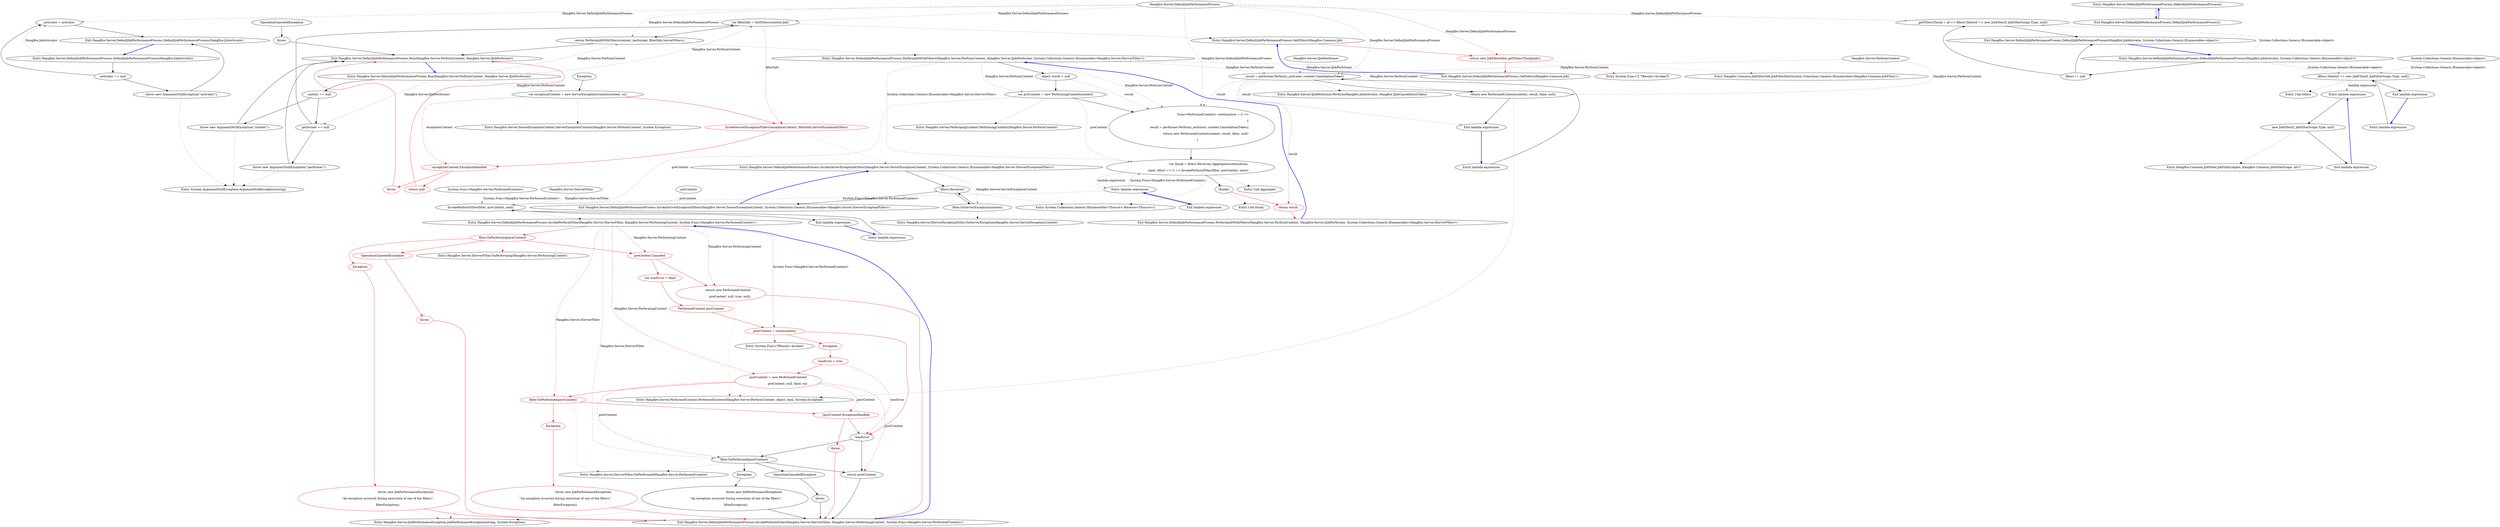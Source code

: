 digraph  {
n101 [label="Hangfire.Server.DefaultJobPerformanceProcess", span=""];
n102 [label="System.Collections.Generic.IEnumerable<object>", span=""];
n103 [label="Hangfire.Server.PerformContext", span=""];
n104 [label="Hangfire.Server.IJobPerformer", span=""];
n105 [label=preContext, span=""];
n106 [label="System.Func<Hangfire.Server.PerformedContext>", span=""];
n107 [label="Hangfire.Server.IServerFilter", span=""];
n0 [label="Entry Hangfire.Server.DefaultJobPerformanceProcess.DefaultJobPerformanceProcess()", span="31-31", cluster="Hangfire.Server.DefaultJobPerformanceProcess.DefaultJobPerformanceProcess()"];
n1 [label="Exit Hangfire.Server.DefaultJobPerformanceProcess.DefaultJobPerformanceProcess()", span="31-31", cluster="Hangfire.Server.DefaultJobPerformanceProcess.DefaultJobPerformanceProcess()"];
n2 [label="Entry Hangfire.Server.DefaultJobPerformanceProcess.DefaultJobPerformanceProcess(Hangfire.JobActivator)", span="36-36", cluster="Hangfire.Server.DefaultJobPerformanceProcess.DefaultJobPerformanceProcess(Hangfire.JobActivator)"];
n3 [label="activator == null", span="38-38", cluster="Hangfire.Server.DefaultJobPerformanceProcess.DefaultJobPerformanceProcess(Hangfire.JobActivator)"];
n5 [label="_activator = activator", span="39-39", cluster="Hangfire.Server.DefaultJobPerformanceProcess.DefaultJobPerformanceProcess(Hangfire.JobActivator)"];
n4 [label="throw new ArgumentNullException(''activator'');", span="38-38", cluster="Hangfire.Server.DefaultJobPerformanceProcess.DefaultJobPerformanceProcess(Hangfire.JobActivator)"];
n6 [label="Exit Hangfire.Server.DefaultJobPerformanceProcess.DefaultJobPerformanceProcess(Hangfire.JobActivator)", span="36-36", cluster="Hangfire.Server.DefaultJobPerformanceProcess.DefaultJobPerformanceProcess(Hangfire.JobActivator)"];
n7 [label="Entry System.ArgumentNullException.ArgumentNullException(string)", span="0-0", cluster="System.ArgumentNullException.ArgumentNullException(string)"];
n8 [label="Entry Hangfire.Server.DefaultJobPerformanceProcess.DefaultJobPerformanceProcess(Hangfire.JobActivator, System.Collections.Generic.IEnumerable<object>)", span="42-42", cluster="Hangfire.Server.DefaultJobPerformanceProcess.DefaultJobPerformanceProcess(Hangfire.JobActivator, System.Collections.Generic.IEnumerable<object>)"];
n9 [label="filters != null", span="45-45", cluster="Hangfire.Server.DefaultJobPerformanceProcess.DefaultJobPerformanceProcess(Hangfire.JobActivator, System.Collections.Generic.IEnumerable<object>)"];
n10 [label="_getFiltersThunk = jd => filters.Select(f => new JobFilter(f, JobFilterScope.Type, null))", span="47-47", cluster="Hangfire.Server.DefaultJobPerformanceProcess.DefaultJobPerformanceProcess(Hangfire.JobActivator, System.Collections.Generic.IEnumerable<object>)"];
n13 [label="filters.Select(f => new JobFilter(f, JobFilterScope.Type, null))", span="47-47", cluster="lambda expression"];
n11 [label="Exit Hangfire.Server.DefaultJobPerformanceProcess.DefaultJobPerformanceProcess(Hangfire.JobActivator, System.Collections.Generic.IEnumerable<object>)", span="42-42", cluster="Hangfire.Server.DefaultJobPerformanceProcess.DefaultJobPerformanceProcess(Hangfire.JobActivator, System.Collections.Generic.IEnumerable<object>)"];
n12 [label="Entry lambda expression", span="47-47", cluster="lambda expression"];
n14 [label="Exit lambda expression", span="47-47", cluster="lambda expression"];
n15 [label="Entry Unk.Select", span="", cluster="Unk.Select"];
n16 [label="Entry lambda expression", span="47-47", cluster="lambda expression"];
n17 [label="new JobFilter(f, JobFilterScope.Type, null)", span="47-47", cluster="lambda expression"];
n18 [label="Exit lambda expression", span="47-47", cluster="lambda expression"];
n19 [label="Entry Hangfire.Common.JobFilter.JobFilter(object, Hangfire.Common.JobFilterScope, int?)", span="38-38", cluster="Hangfire.Common.JobFilter.JobFilter(object, Hangfire.Common.JobFilterScope, int?)"];
n20 [label="Entry Hangfire.Server.DefaultJobPerformanceProcess.Run(Hangfire.Server.PerformContext, Hangfire.Server.IJobPerformer)", span="51-51", cluster="Hangfire.Server.DefaultJobPerformanceProcess.Run(Hangfire.Server.PerformContext, Hangfire.Server.IJobPerformer)"];
n21 [label="context == null", span="53-53", cluster="Hangfire.Server.DefaultJobPerformanceProcess.Run(Hangfire.Server.PerformContext, Hangfire.Server.IJobPerformer)"];
n23 [label="performer == null", span="54-54", cluster="Hangfire.Server.DefaultJobPerformanceProcess.Run(Hangfire.Server.PerformContext, Hangfire.Server.IJobPerformer)"];
n25 [label="var filterInfo = GetFilters(context.Job)", span="56-56", cluster="Hangfire.Server.DefaultJobPerformanceProcess.Run(Hangfire.Server.PerformContext, Hangfire.Server.IJobPerformer)"];
n26 [label="return PerformJobWithFilters(context, performer, filterInfo.ServerFilters);", span="60-60", cluster="Hangfire.Server.DefaultJobPerformanceProcess.Run(Hangfire.Server.PerformContext, Hangfire.Server.IJobPerformer)"];
n30 [label="var exceptionContext = new ServerExceptionContext(context, ex)", span="68-68", cluster="Hangfire.Server.DefaultJobPerformanceProcess.Run(Hangfire.Server.PerformContext, Hangfire.Server.IJobPerformer)"];
n22 [label="throw new ArgumentNullException(''context'');", span="53-53", cluster="Hangfire.Server.DefaultJobPerformanceProcess.Run(Hangfire.Server.PerformContext, Hangfire.Server.IJobPerformer)"];
n24 [label="throw new ArgumentNullException(''performer'');", span="54-54", cluster="Hangfire.Server.DefaultJobPerformanceProcess.Run(Hangfire.Server.PerformContext, Hangfire.Server.IJobPerformer)"];
n36 [label="Entry Hangfire.Server.DefaultJobPerformanceProcess.GetFilters(Hangfire.Common.Job)", span="80-80", cluster="Hangfire.Server.DefaultJobPerformanceProcess.GetFilters(Hangfire.Common.Job)"];
n31 [label="InvokeServerExceptionFilters(exceptionContext, filterInfo.ServerExceptionFilters)", span="69-69", cluster="Hangfire.Server.DefaultJobPerformanceProcess.Run(Hangfire.Server.PerformContext, Hangfire.Server.IJobPerformer)", color=red, community=0];
n27 [label=OperationCanceledException, span="62-62", cluster="Hangfire.Server.DefaultJobPerformanceProcess.Run(Hangfire.Server.PerformContext, Hangfire.Server.IJobPerformer)"];
n28 [label="throw;", span="64-64", cluster="Hangfire.Server.DefaultJobPerformanceProcess.Run(Hangfire.Server.PerformContext, Hangfire.Server.IJobPerformer)"];
n29 [label=Exception, span="66-66", cluster="Hangfire.Server.DefaultJobPerformanceProcess.Run(Hangfire.Server.PerformContext, Hangfire.Server.IJobPerformer)"];
n38 [label="Entry Hangfire.Server.ServerExceptionContext.ServerExceptionContext(Hangfire.Server.PerformContext, System.Exception)", span="26-26", cluster="Hangfire.Server.ServerExceptionContext.ServerExceptionContext(Hangfire.Server.PerformContext, System.Exception)"];
n32 [label="!exceptionContext.ExceptionHandled", span="71-71", cluster="Hangfire.Server.DefaultJobPerformanceProcess.Run(Hangfire.Server.PerformContext, Hangfire.Server.IJobPerformer)", color=red, community=0];
n39 [label="Entry Hangfire.Server.DefaultJobPerformanceProcess.InvokeServerExceptionFilters(Hangfire.Server.ServerExceptionContext, System.Collections.Generic.IEnumerable<Hangfire.Server.IServerExceptionFilter>)", span="183-183", cluster="Hangfire.Server.DefaultJobPerformanceProcess.InvokeServerExceptionFilters(Hangfire.Server.ServerExceptionContext, System.Collections.Generic.IEnumerable<Hangfire.Server.IServerExceptionFilter>)"];
n33 [label="throw;", span="73-73", cluster="Hangfire.Server.DefaultJobPerformanceProcess.Run(Hangfire.Server.PerformContext, Hangfire.Server.IJobPerformer)", color=red, community=0];
n34 [label="return null;", span="77-77", cluster="Hangfire.Server.DefaultJobPerformanceProcess.Run(Hangfire.Server.PerformContext, Hangfire.Server.IJobPerformer)", color=red, community=0];
n35 [label="Exit Hangfire.Server.DefaultJobPerformanceProcess.Run(Hangfire.Server.PerformContext, Hangfire.Server.IJobPerformer)", span="51-51", cluster="Hangfire.Server.DefaultJobPerformanceProcess.Run(Hangfire.Server.PerformContext, Hangfire.Server.IJobPerformer)"];
n37 [label="Entry Hangfire.Server.DefaultJobPerformanceProcess.PerformJobWithFilters(Hangfire.Server.PerformContext, Hangfire.Server.IJobPerformer, System.Collections.Generic.IEnumerable<Hangfire.Server.IServerFilter>)", span="85-85", cluster="Hangfire.Server.DefaultJobPerformanceProcess.PerformJobWithFilters(Hangfire.Server.PerformContext, Hangfire.Server.IJobPerformer, System.Collections.Generic.IEnumerable<Hangfire.Server.IServerFilter>)"];
n40 [label="return new JobFilterInfo(_getFiltersThunk(job));", span="82-82", cluster="Hangfire.Server.DefaultJobPerformanceProcess.GetFilters(Hangfire.Common.Job)", color=red, community=0];
n41 [label="Exit Hangfire.Server.DefaultJobPerformanceProcess.GetFilters(Hangfire.Common.Job)", span="80-80", cluster="Hangfire.Server.DefaultJobPerformanceProcess.GetFilters(Hangfire.Common.Job)"];
n42 [label="Entry Hangfire.Common.JobFilterInfo.JobFilterInfo(System.Collections.Generic.IEnumerable<Hangfire.Common.JobFilter>)", span="40-40", cluster="Hangfire.Common.JobFilterInfo.JobFilterInfo(System.Collections.Generic.IEnumerable<Hangfire.Common.JobFilter>)"];
n43 [label="Entry System.Func<T, TResult>.Invoke(T)", span="0-0", cluster="System.Func<T, TResult>.Invoke(T)"];
n44 [label="object result = null", span="90-90", cluster="Hangfire.Server.DefaultJobPerformanceProcess.PerformJobWithFilters(Hangfire.Server.PerformContext, Hangfire.Server.IJobPerformer, System.Collections.Generic.IEnumerable<Hangfire.Server.IServerFilter>)"];
n45 [label="var preContext = new PerformingContext(context)", span="92-92", cluster="Hangfire.Server.DefaultJobPerformanceProcess.PerformJobWithFilters(Hangfire.Server.PerformContext, Hangfire.Server.IJobPerformer, System.Collections.Generic.IEnumerable<Hangfire.Server.IServerFilter>)"];
n46 [label="Func<PerformedContext> continuation = () =>\r\n            {\r\n                result = performer.Perform(_activator, context.CancellationToken);\r\n                return new PerformedContext(context, result, false, null);\r\n            }", span="93-97", cluster="Hangfire.Server.DefaultJobPerformanceProcess.PerformJobWithFilters(Hangfire.Server.PerformContext, Hangfire.Server.IJobPerformer, System.Collections.Generic.IEnumerable<Hangfire.Server.IServerFilter>)"];
n56 [label="result = performer.Perform(_activator, context.CancellationToken)", span="95-95", cluster="lambda expression"];
n57 [label="return new PerformedContext(context, result, false, null);", span="96-96", cluster="lambda expression"];
n47 [label="var thunk = filters.Reverse().Aggregate(continuation,\r\n                (next, filter) => () => InvokePerformFilter(filter, preContext, next))", span="99-100", cluster="Hangfire.Server.DefaultJobPerformanceProcess.PerformJobWithFilters(Hangfire.Server.PerformContext, Hangfire.Server.IJobPerformer, System.Collections.Generic.IEnumerable<Hangfire.Server.IServerFilter>)"];
n51 [label="Entry Hangfire.Server.PerformingContext.PerformingContext(Hangfire.Server.PerformContext)", span="24-24", cluster="Hangfire.Server.PerformingContext.PerformingContext(Hangfire.Server.PerformContext)"];
n64 [label="InvokePerformFilter(filter, preContext, next)", span="100-100", cluster="lambda expression"];
n48 [label="thunk()", span="102-102", cluster="Hangfire.Server.DefaultJobPerformanceProcess.PerformJobWithFilters(Hangfire.Server.PerformContext, Hangfire.Server.IJobPerformer, System.Collections.Generic.IEnumerable<Hangfire.Server.IServerFilter>)"];
n52 [label="Entry System.Collections.Generic.IEnumerable<TSource>.Reverse<TSource>()", span="0-0", cluster="System.Collections.Generic.IEnumerable<TSource>.Reverse<TSource>()"];
n53 [label="Entry Unk.Aggregate", span="", cluster="Unk.Aggregate"];
n61 [label="Entry lambda expression", span="100-100", cluster="lambda expression"];
n49 [label="return result;", span="104-104", cluster="Hangfire.Server.DefaultJobPerformanceProcess.PerformJobWithFilters(Hangfire.Server.PerformContext, Hangfire.Server.IJobPerformer, System.Collections.Generic.IEnumerable<Hangfire.Server.IServerFilter>)", color=red, community=0];
n54 [label="Entry Unk.thunk", span="", cluster="Unk.thunk"];
n50 [label="Exit Hangfire.Server.DefaultJobPerformanceProcess.PerformJobWithFilters(Hangfire.Server.PerformContext, Hangfire.Server.IJobPerformer, System.Collections.Generic.IEnumerable<Hangfire.Server.IServerFilter>)", span="85-85", cluster="Hangfire.Server.DefaultJobPerformanceProcess.PerformJobWithFilters(Hangfire.Server.PerformContext, Hangfire.Server.IJobPerformer, System.Collections.Generic.IEnumerable<Hangfire.Server.IServerFilter>)"];
n55 [label="Entry lambda expression", span="93-97", cluster="lambda expression"];
n59 [label="Entry Hangfire.Server.IJobPerformer.Perform(Hangfire.JobActivator, Hangfire.IJobCancellationToken)", span="20-20", cluster="Hangfire.Server.IJobPerformer.Perform(Hangfire.JobActivator, Hangfire.IJobCancellationToken)"];
n58 [label="Exit lambda expression", span="93-97", cluster="lambda expression"];
n60 [label="Entry Hangfire.Server.PerformedContext.PerformedContext(Hangfire.Server.PerformContext, object, bool, System.Exception)", span="26-26", cluster="Hangfire.Server.PerformedContext.PerformedContext(Hangfire.Server.PerformContext, object, bool, System.Exception)"];
n62 [label="Exit lambda expression", span="100-100", cluster="lambda expression"];
n63 [label="Entry lambda expression", span="100-100", cluster="lambda expression"];
n65 [label="Exit lambda expression", span="100-100", cluster="lambda expression"];
n66 [label="Entry Hangfire.Server.DefaultJobPerformanceProcess.InvokePerformFilter(Hangfire.Server.IServerFilter, Hangfire.Server.PerformingContext, System.Func<Hangfire.Server.PerformedContext>)", span="107-107", cluster="Hangfire.Server.DefaultJobPerformanceProcess.InvokePerformFilter(Hangfire.Server.IServerFilter, Hangfire.Server.PerformingContext, System.Func<Hangfire.Server.PerformedContext>)"];
n67 [label="filter.OnPerforming(preContext)", span="114-114", cluster="Hangfire.Server.DefaultJobPerformanceProcess.InvokePerformFilter(Hangfire.Server.IServerFilter, Hangfire.Server.PerformingContext, System.Func<Hangfire.Server.PerformedContext>)", color=red, community=0];
n72 [label="preContext.Canceled", span="127-127", cluster="Hangfire.Server.DefaultJobPerformanceProcess.InvokePerformFilter(Hangfire.Server.IServerFilter, Hangfire.Server.PerformingContext, System.Func<Hangfire.Server.PerformedContext>)", color=red, community=0];
n73 [label="return new PerformedContext(\r\n                    preContext, null, true, null);", span="129-130", cluster="Hangfire.Server.DefaultJobPerformanceProcess.InvokePerformFilter(Hangfire.Server.IServerFilter, Hangfire.Server.PerformingContext, System.Func<Hangfire.Server.PerformedContext>)", color=red, community=0];
n76 [label="postContext = continuation()", span="137-137", cluster="Hangfire.Server.DefaultJobPerformanceProcess.InvokePerformFilter(Hangfire.Server.IServerFilter, Hangfire.Server.PerformingContext, System.Func<Hangfire.Server.PerformedContext>)", color=red, community=0];
n79 [label="postContext = new PerformedContext(\r\n                    preContext, null, false, ex)", span="142-143", cluster="Hangfire.Server.DefaultJobPerformanceProcess.InvokePerformFilter(Hangfire.Server.IServerFilter, Hangfire.Server.PerformingContext, System.Func<Hangfire.Server.PerformedContext>)", color=red, community=0];
n80 [label="filter.OnPerformed(postContext)", span="147-147", cluster="Hangfire.Server.DefaultJobPerformanceProcess.InvokePerformFilter(Hangfire.Server.IServerFilter, Hangfire.Server.PerformingContext, System.Func<Hangfire.Server.PerformedContext>)", color=red, community=0];
n86 [label="filter.OnPerformed(postContext)", span="166-166", cluster="Hangfire.Server.DefaultJobPerformanceProcess.InvokePerformFilter(Hangfire.Server.IServerFilter, Hangfire.Server.PerformingContext, System.Func<Hangfire.Server.PerformedContext>)"];
n68 [label=OperationCanceledException, span="116-116", cluster="Hangfire.Server.DefaultJobPerformanceProcess.InvokePerformFilter(Hangfire.Server.IServerFilter, Hangfire.Server.PerformingContext, System.Func<Hangfire.Server.PerformedContext>)", color=red, community=0];
n70 [label=Exception, span="120-120", cluster="Hangfire.Server.DefaultJobPerformanceProcess.InvokePerformFilter(Hangfire.Server.IServerFilter, Hangfire.Server.PerformingContext, System.Func<Hangfire.Server.PerformedContext>)", color=red, community=0];
n93 [label="Entry Hangfire.Server.IServerFilter.OnPerforming(Hangfire.Server.PerformingContext)", span="27-27", cluster="Hangfire.Server.IServerFilter.OnPerforming(Hangfire.Server.PerformingContext)"];
n69 [label="throw;", span="118-118", cluster="Hangfire.Server.DefaultJobPerformanceProcess.InvokePerformFilter(Hangfire.Server.IServerFilter, Hangfire.Server.PerformingContext, System.Func<Hangfire.Server.PerformedContext>)", color=red, community=0];
n71 [label="throw new JobPerformanceException(\r\n                    ''An exception occurred during execution of one of the filters'',\r\n                    filterException);", span="122-124", cluster="Hangfire.Server.DefaultJobPerformanceProcess.InvokePerformFilter(Hangfire.Server.IServerFilter, Hangfire.Server.PerformingContext, System.Func<Hangfire.Server.PerformedContext>)", color=red, community=0];
n74 [label="var wasError = false", span="133-133", cluster="Hangfire.Server.DefaultJobPerformanceProcess.InvokePerformFilter(Hangfire.Server.IServerFilter, Hangfire.Server.PerformingContext, System.Func<Hangfire.Server.PerformedContext>)", color=red, community=0];
n75 [label="PerformedContext postContext", span="134-134", cluster="Hangfire.Server.DefaultJobPerformanceProcess.InvokePerformFilter(Hangfire.Server.IServerFilter, Hangfire.Server.PerformingContext, System.Func<Hangfire.Server.PerformedContext>)", color=red, community=0];
n77 [label=Exception, span="139-139", cluster="Hangfire.Server.DefaultJobPerformanceProcess.InvokePerformFilter(Hangfire.Server.IServerFilter, Hangfire.Server.PerformingContext, System.Func<Hangfire.Server.PerformedContext>)", color=red, community=0];
n85 [label="!wasError", span="162-162", cluster="Hangfire.Server.DefaultJobPerformanceProcess.InvokePerformFilter(Hangfire.Server.IServerFilter, Hangfire.Server.PerformingContext, System.Func<Hangfire.Server.PerformedContext>)"];
n95 [label="Entry System.Func<TResult>.Invoke()", span="0-0", cluster="System.Func<TResult>.Invoke()"];
n78 [label="wasError = true", span="141-141", cluster="Hangfire.Server.DefaultJobPerformanceProcess.InvokePerformFilter(Hangfire.Server.IServerFilter, Hangfire.Server.PerformingContext, System.Func<Hangfire.Server.PerformedContext>)", color=red, community=0];
n83 [label="!postContext.ExceptionHandled", span="156-156", cluster="Hangfire.Server.DefaultJobPerformanceProcess.InvokePerformFilter(Hangfire.Server.IServerFilter, Hangfire.Server.PerformingContext, System.Func<Hangfire.Server.PerformedContext>)", color=red, community=0];
n91 [label="return postContext;", span="180-180", cluster="Hangfire.Server.DefaultJobPerformanceProcess.InvokePerformFilter(Hangfire.Server.IServerFilter, Hangfire.Server.PerformingContext, System.Func<Hangfire.Server.PerformedContext>)"];
n81 [label=Exception, span="149-149", cluster="Hangfire.Server.DefaultJobPerformanceProcess.InvokePerformFilter(Hangfire.Server.IServerFilter, Hangfire.Server.PerformingContext, System.Func<Hangfire.Server.PerformedContext>)", color=red, community=0];
n96 [label="Entry Hangfire.Server.IServerFilter.OnPerformed(Hangfire.Server.PerformedContext)", span="33-33", cluster="Hangfire.Server.IServerFilter.OnPerformed(Hangfire.Server.PerformedContext)"];
n82 [label="throw new JobPerformanceException(\r\n                        ''An exception occurred during execution of one of the filters'',\r\n                        filterException);", span="151-153", cluster="Hangfire.Server.DefaultJobPerformanceProcess.InvokePerformFilter(Hangfire.Server.IServerFilter, Hangfire.Server.PerformingContext, System.Func<Hangfire.Server.PerformedContext>)", color=red, community=0];
n84 [label="throw;", span="158-158", cluster="Hangfire.Server.DefaultJobPerformanceProcess.InvokePerformFilter(Hangfire.Server.IServerFilter, Hangfire.Server.PerformingContext, System.Func<Hangfire.Server.PerformedContext>)", color=red, community=0];
n87 [label=OperationCanceledException, span="168-168", cluster="Hangfire.Server.DefaultJobPerformanceProcess.InvokePerformFilter(Hangfire.Server.IServerFilter, Hangfire.Server.PerformingContext, System.Func<Hangfire.Server.PerformedContext>)"];
n89 [label=Exception, span="172-172", cluster="Hangfire.Server.DefaultJobPerformanceProcess.InvokePerformFilter(Hangfire.Server.IServerFilter, Hangfire.Server.PerformingContext, System.Func<Hangfire.Server.PerformedContext>)"];
n88 [label="throw;", span="170-170", cluster="Hangfire.Server.DefaultJobPerformanceProcess.InvokePerformFilter(Hangfire.Server.IServerFilter, Hangfire.Server.PerformingContext, System.Func<Hangfire.Server.PerformedContext>)"];
n90 [label="throw new JobPerformanceException(\r\n                        ''An exception occurred during execution of one of the filters'',\r\n                        filterException);", span="174-176", cluster="Hangfire.Server.DefaultJobPerformanceProcess.InvokePerformFilter(Hangfire.Server.IServerFilter, Hangfire.Server.PerformingContext, System.Func<Hangfire.Server.PerformedContext>)"];
n92 [label="Exit Hangfire.Server.DefaultJobPerformanceProcess.InvokePerformFilter(Hangfire.Server.IServerFilter, Hangfire.Server.PerformingContext, System.Func<Hangfire.Server.PerformedContext>)", span="107-107", cluster="Hangfire.Server.DefaultJobPerformanceProcess.InvokePerformFilter(Hangfire.Server.IServerFilter, Hangfire.Server.PerformingContext, System.Func<Hangfire.Server.PerformedContext>)"];
n94 [label="Entry Hangfire.Server.JobPerformanceException.JobPerformanceException(string, System.Exception)", span="22-22", cluster="Hangfire.Server.JobPerformanceException.JobPerformanceException(string, System.Exception)"];
n97 [label="filters.Reverse()", span="187-187", cluster="Hangfire.Server.DefaultJobPerformanceProcess.InvokeServerExceptionFilters(Hangfire.Server.ServerExceptionContext, System.Collections.Generic.IEnumerable<Hangfire.Server.IServerExceptionFilter>)"];
n98 [label="filter.OnServerException(context)", span="189-189", cluster="Hangfire.Server.DefaultJobPerformanceProcess.InvokeServerExceptionFilters(Hangfire.Server.ServerExceptionContext, System.Collections.Generic.IEnumerable<Hangfire.Server.IServerExceptionFilter>)"];
n99 [label="Exit Hangfire.Server.DefaultJobPerformanceProcess.InvokeServerExceptionFilters(Hangfire.Server.ServerExceptionContext, System.Collections.Generic.IEnumerable<Hangfire.Server.IServerExceptionFilter>)", span="183-183", cluster="Hangfire.Server.DefaultJobPerformanceProcess.InvokeServerExceptionFilters(Hangfire.Server.ServerExceptionContext, System.Collections.Generic.IEnumerable<Hangfire.Server.IServerExceptionFilter>)"];
n100 [label="Entry Hangfire.Server.IServerExceptionFilter.OnServerException(Hangfire.Server.ServerExceptionContext)", span="27-27", cluster="Hangfire.Server.IServerExceptionFilter.OnServerException(Hangfire.Server.ServerExceptionContext)"];
n101 -> n5  [key=1, style=dashed, color=darkseagreen4, label="Hangfire.Server.DefaultJobPerformanceProcess"];
n101 -> n10  [key=1, style=dashed, color=darkseagreen4, label="Hangfire.Server.DefaultJobPerformanceProcess"];
n101 -> n25  [key=1, style=dashed, color=darkseagreen4, label="Hangfire.Server.DefaultJobPerformanceProcess"];
n101 -> n26  [key=1, style=dashed, color=darkseagreen4, label="Hangfire.Server.DefaultJobPerformanceProcess"];
n101 -> n40  [key=1, style=dashed, color=red, label="Hangfire.Server.DefaultJobPerformanceProcess"];
n101 -> n46  [key=1, style=dashed, color=darkseagreen4, label="Hangfire.Server.DefaultJobPerformanceProcess"];
n101 -> n56  [key=1, style=dashed, color=darkseagreen4, label="Hangfire.Server.DefaultJobPerformanceProcess"];
n102 -> n13  [key=1, style=dashed, color=darkseagreen4, label="System.Collections.Generic.IEnumerable<object>"];
n103 -> n56  [key=1, style=dashed, color=darkseagreen4, label="Hangfire.Server.PerformContext"];
n103 -> n57  [key=1, style=dashed, color=darkseagreen4, label="Hangfire.Server.PerformContext"];
n104 -> n56  [key=1, style=dashed, color=darkseagreen4, label="Hangfire.Server.IJobPerformer"];
n105 -> n64  [key=1, style=dashed, color=darkseagreen4, label=preContext];
n106 -> n64  [key=1, style=dashed, color=darkseagreen4, label="System.Func<Hangfire.Server.PerformedContext>"];
n107 -> n64  [key=1, style=dashed, color=darkseagreen4, label="Hangfire.Server.IServerFilter"];
n0 -> n1  [key=0, style=solid];
n1 -> n0  [key=0, style=bold, color=blue];
n2 -> n3  [key=0, style=solid];
n2 -> n5  [key=1, style=dashed, color=darkseagreen4, label="Hangfire.JobActivator"];
n3 -> n4  [key=0, style=solid];
n3 -> n5  [key=0, style=solid];
n5 -> n6  [key=0, style=solid];
n4 -> n6  [key=0, style=solid];
n4 -> n7  [key=2, style=dotted];
n6 -> n2  [key=0, style=bold, color=blue];
n8 -> n9  [key=0, style=solid];
n8 -> n10  [key=1, style=dashed, color=darkseagreen4, label="System.Collections.Generic.IEnumerable<object>"];
n8 -> n13  [key=1, style=dashed, color=darkseagreen4, label="System.Collections.Generic.IEnumerable<object>"];
n9 -> n10  [key=0, style=solid];
n9 -> n11  [key=0, style=solid];
n10 -> n11  [key=0, style=solid];
n13 -> n14  [key=0, style=solid];
n13 -> n15  [key=2, style=dotted];
n13 -> n16  [key=1, style=dashed, color=darkseagreen4, label="lambda expression"];
n11 -> n8  [key=0, style=bold, color=blue];
n12 -> n13  [key=0, style=solid];
n14 -> n12  [key=0, style=bold, color=blue];
n16 -> n17  [key=0, style=solid];
n17 -> n18  [key=0, style=solid];
n17 -> n19  [key=2, style=dotted];
n18 -> n16  [key=0, style=bold, color=blue];
n20 -> n21  [key=0, style=solid];
n20 -> n23  [key=1, style=dashed, color=darkseagreen4, label="Hangfire.Server.IJobPerformer"];
n20 -> n25  [key=1, style=dashed, color=darkseagreen4, label="Hangfire.Server.PerformContext"];
n20 -> n26  [key=1, style=dashed, color=darkseagreen4, label="Hangfire.Server.PerformContext"];
n20 -> n30  [key=1, style=dashed, color=darkseagreen4, label="Hangfire.Server.PerformContext"];
n21 -> n22  [key=0, style=solid];
n21 -> n23  [key=0, style=solid];
n23 -> n24  [key=0, style=solid];
n23 -> n25  [key=0, style=solid];
n25 -> n26  [key=0, style=solid];
n25 -> n36  [key=2, style=dotted];
n25 -> n31  [key=1, style=dashed, color=red, label=filterInfo];
n26 -> n35  [key=0, style=solid];
n26 -> n37  [key=2, style=dotted];
n30 -> n31  [key=0, style=solid, color=red];
n30 -> n38  [key=2, style=dotted];
n30 -> n32  [key=1, style=dashed, color=red, label=exceptionContext];
n22 -> n35  [key=0, style=solid];
n22 -> n7  [key=2, style=dotted];
n24 -> n35  [key=0, style=solid];
n24 -> n7  [key=2, style=dotted];
n36 -> n40  [key=0, style=solid, color=red];
n31 -> n32  [key=0, style=solid, color=red];
n31 -> n39  [key=2, style=dotted, color=red];
n27 -> n28  [key=0, style=solid];
n28 -> n35  [key=0, style=solid];
n29 -> n30  [key=0, style=solid];
n32 -> n33  [key=0, style=solid, color=red];
n32 -> n34  [key=0, style=solid, color=red];
n39 -> n97  [key=0, style=solid];
n39 -> n98  [key=1, style=dashed, color=darkseagreen4, label="Hangfire.Server.ServerExceptionContext"];
n33 -> n35  [key=0, style=solid, color=red];
n34 -> n35  [key=0, style=solid, color=red];
n35 -> n20  [key=0, style=bold, color=blue];
n37 -> n44  [key=0, style=solid];
n37 -> n45  [key=1, style=dashed, color=darkseagreen4, label="Hangfire.Server.PerformContext"];
n37 -> n46  [key=1, style=dashed, color=darkseagreen4, label="Hangfire.Server.PerformContext"];
n37 -> n56  [key=1, style=dashed, color=darkseagreen4, label="Hangfire.Server.PerformContext"];
n37 -> n57  [key=1, style=dashed, color=darkseagreen4, label="Hangfire.Server.PerformContext"];
n37 -> n47  [key=1, style=dashed, color=darkseagreen4, label="System.Collections.Generic.IEnumerable<Hangfire.Server.IServerFilter>"];
n40 -> n41  [key=0, style=solid, color=red];
n40 -> n42  [key=2, style=dotted, color=red];
n40 -> n43  [key=2, style=dotted, color=red];
n41 -> n36  [key=0, style=bold, color=blue];
n44 -> n45  [key=0, style=solid];
n44 -> n46  [key=1, style=dashed, color=darkseagreen4, label=result];
n45 -> n46  [key=0, style=solid];
n45 -> n51  [key=2, style=dotted];
n45 -> n47  [key=1, style=dashed, color=darkseagreen4, label=preContext];
n45 -> n64  [key=1, style=dashed, color=darkseagreen4, label=preContext];
n46 -> n47  [key=0, style=solid];
n56 -> n57  [key=0, style=solid];
n56 -> n59  [key=2, style=dotted];
n56 -> n46  [key=1, style=dashed, color=darkseagreen4, label=result];
n56 -> n49  [key=1, style=dashed, color=red, label=result];
n56 -> n58  [key=1, style=dashed, color=darkseagreen4, label=result];
n57 -> n58  [key=0, style=solid];
n57 -> n60  [key=2, style=dotted];
n47 -> n48  [key=0, style=solid];
n47 -> n52  [key=2, style=dotted];
n47 -> n53  [key=2, style=dotted];
n47 -> n61  [key=1, style=dashed, color=darkseagreen4, label="lambda expression"];
n64 -> n65  [key=0, style=solid];
n64 -> n66  [key=2, style=dotted];
n48 -> n49  [key=0, style=solid, color=red];
n48 -> n54  [key=2, style=dotted];
n61 -> n62  [key=0, style=solid];
n61 -> n47  [key=1, style=dashed, color=darkseagreen4, label="System.Func<Hangfire.Server.PerformedContext>"];
n61 -> n64  [key=1, style=dashed, color=darkseagreen4, label="System.Func<Hangfire.Server.PerformedContext>"];
n49 -> n50  [key=0, style=solid, color=red];
n50 -> n37  [key=0, style=bold, color=blue];
n55 -> n56  [key=0, style=solid];
n58 -> n55  [key=0, style=bold, color=blue];
n62 -> n61  [key=0, style=bold, color=blue];
n63 -> n64  [key=0, style=solid];
n65 -> n63  [key=0, style=bold, color=blue];
n66 -> n67  [key=0, style=solid, color=red];
n66 -> n72  [key=1, style=dashed, color=red, label="Hangfire.Server.PerformingContext"];
n66 -> n73  [key=1, style=dashed, color=red, label="Hangfire.Server.PerformingContext"];
n66 -> n76  [key=1, style=dashed, color=red, label="System.Func<Hangfire.Server.PerformedContext>"];
n66 -> n79  [key=1, style=dashed, color=red, label="Hangfire.Server.PerformingContext"];
n66 -> n80  [key=1, style=dashed, color=red, label="Hangfire.Server.IServerFilter"];
n66 -> n86  [key=1, style=dashed, color=darkseagreen4, label="Hangfire.Server.IServerFilter"];
n67 -> n68  [key=0, style=solid, color=red];
n67 -> n70  [key=0, style=solid, color=red];
n67 -> n72  [key=0, style=solid, color=red];
n67 -> n93  [key=2, style=dotted, color=red];
n72 -> n73  [key=0, style=solid, color=red];
n72 -> n74  [key=0, style=solid, color=red];
n73 -> n92  [key=0, style=solid, color=red];
n73 -> n60  [key=2, style=dotted, color=red];
n76 -> n77  [key=0, style=solid, color=red];
n76 -> n85  [key=0, style=solid, color=red];
n76 -> n95  [key=2, style=dotted, color=red];
n79 -> n80  [key=0, style=solid, color=red];
n79 -> n60  [key=2, style=dotted, color=red];
n79 -> n83  [key=1, style=dashed, color=red, label=postContext];
n79 -> n86  [key=1, style=dashed, color=red, label=postContext];
n79 -> n91  [key=1, style=dashed, color=red, label=postContext];
n80 -> n81  [key=0, style=solid, color=red];
n80 -> n83  [key=0, style=solid, color=red];
n80 -> n96  [key=2, style=dotted, color=red];
n86 -> n87  [key=0, style=solid];
n86 -> n89  [key=0, style=solid];
n86 -> n91  [key=0, style=solid];
n86 -> n96  [key=2, style=dotted];
n68 -> n69  [key=0, style=solid, color=red];
n70 -> n71  [key=0, style=solid, color=red];
n69 -> n92  [key=0, style=solid, color=red];
n71 -> n92  [key=0, style=solid, color=red];
n71 -> n94  [key=2, style=dotted, color=red];
n74 -> n75  [key=0, style=solid, color=red];
n75 -> n76  [key=0, style=solid, color=red];
n77 -> n78  [key=0, style=solid, color=red];
n85 -> n86  [key=0, style=solid];
n85 -> n91  [key=0, style=solid];
n78 -> n79  [key=0, style=solid, color=red];
n78 -> n85  [key=1, style=dashed, color=red, label=wasError];
n83 -> n84  [key=0, style=solid, color=red];
n83 -> n85  [key=0, style=solid, color=red];
n91 -> n92  [key=0, style=solid];
n81 -> n82  [key=0, style=solid, color=red];
n82 -> n92  [key=0, style=solid, color=red];
n82 -> n94  [key=2, style=dotted, color=red];
n84 -> n92  [key=0, style=solid, color=red];
n87 -> n88  [key=0, style=solid];
n89 -> n90  [key=0, style=solid];
n88 -> n92  [key=0, style=solid];
n90 -> n92  [key=0, style=solid];
n90 -> n94  [key=2, style=dotted];
n92 -> n66  [key=0, style=bold, color=blue];
n97 -> n98  [key=0, style=solid];
n97 -> n99  [key=0, style=solid];
n97 -> n52  [key=2, style=dotted];
n98 -> n97  [key=0, style=solid];
n98 -> n100  [key=2, style=dotted];
n99 -> n39  [key=0, style=bold, color=blue];
}
